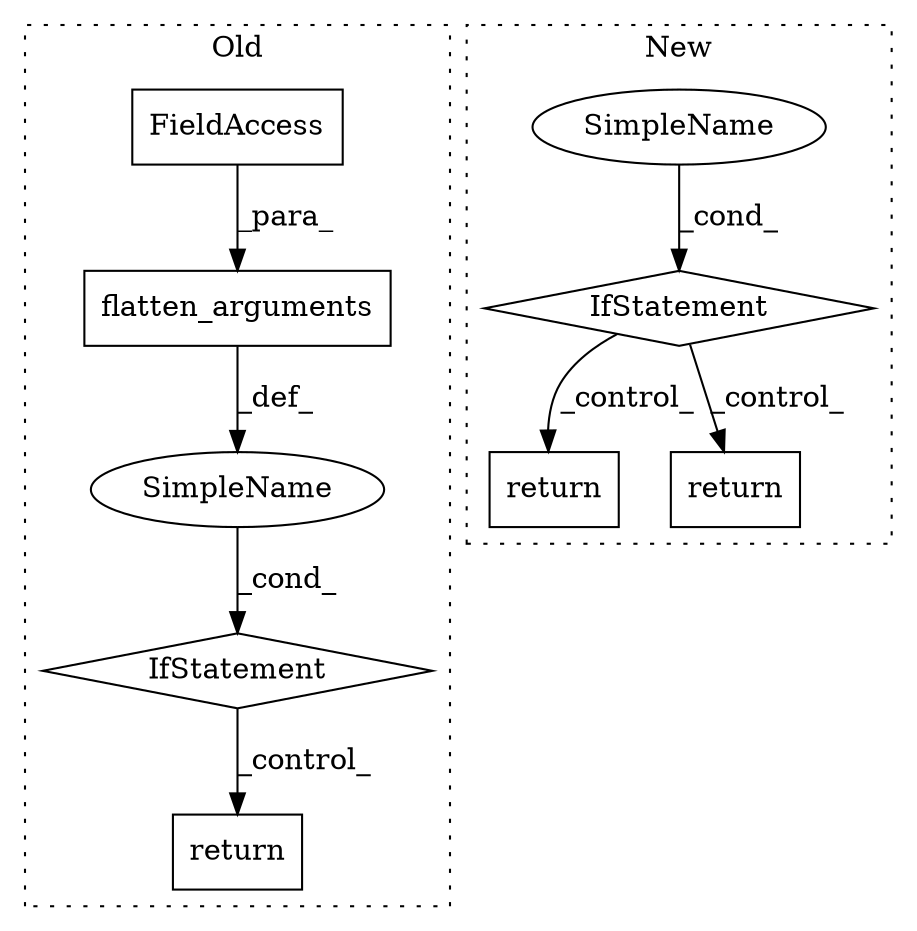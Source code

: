 digraph G {
subgraph cluster0 {
1 [label="flatten_arguments" a="32" s="2196,2223" l="18,1" shape="box"];
3 [label="FieldAccess" a="22" s="2214" l="9" shape="box"];
4 [label="IfStatement" a="25" s="2230,2263" l="4,2" shape="diamond"];
7 [label="SimpleName" a="42" s="" l="" shape="ellipse"];
8 [label="return" a="41" s="2576" l="7" shape="box"];
label = "Old";
style="dotted";
}
subgraph cluster1 {
2 [label="return" a="41" s="2330" l="7" shape="box"];
5 [label="SimpleName" a="42" s="" l="" shape="ellipse"];
6 [label="return" a="41" s="2397" l="7" shape="box"];
9 [label="IfStatement" a="25" s="2297,2320" l="4,2" shape="diamond"];
label = "New";
style="dotted";
}
1 -> 7 [label="_def_"];
3 -> 1 [label="_para_"];
4 -> 8 [label="_control_"];
5 -> 9 [label="_cond_"];
7 -> 4 [label="_cond_"];
9 -> 2 [label="_control_"];
9 -> 6 [label="_control_"];
}
